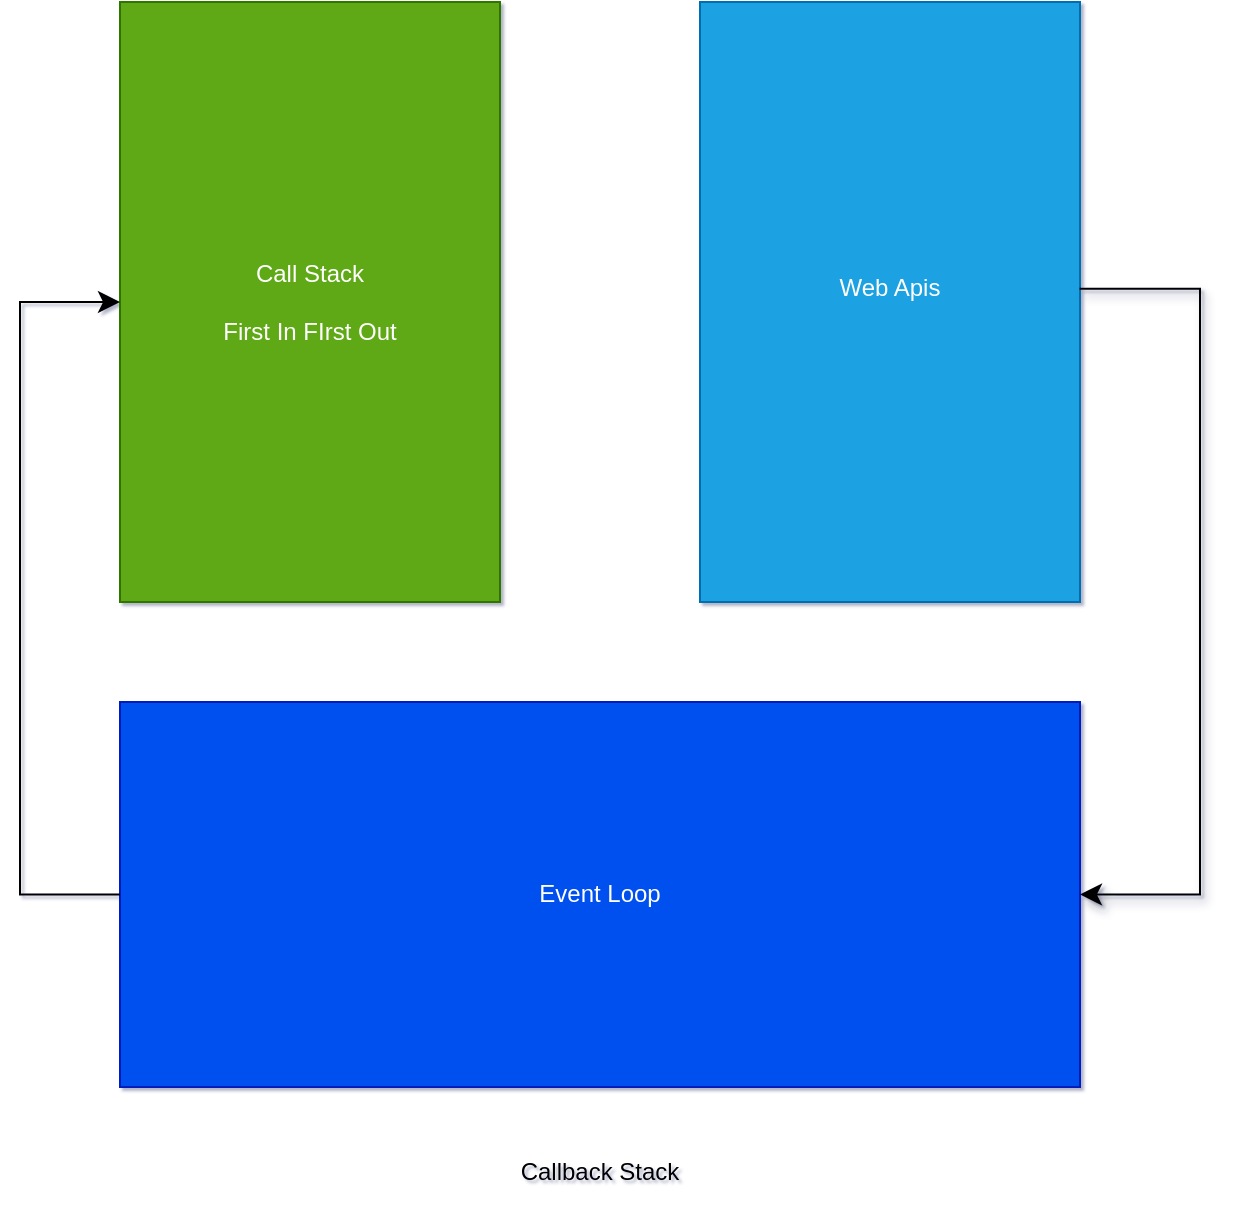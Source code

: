 <mxfile>
    <diagram id="p9zKkfGE_6ektBxhe54l" name="Page-1">
        <mxGraphModel dx="766" dy="608" grid="1" gridSize="10" guides="1" tooltips="1" connect="1" arrows="1" fold="1" page="1" pageScale="1" pageWidth="850" pageHeight="1100" background="none" math="0" shadow="1">
            <root>
                <mxCell id="0"/>
                <mxCell id="1" parent="0"/>
                <mxCell id="2" value="Call Stack&lt;br&gt;&lt;br&gt;First In FIrst Out" style="rounded=0;whiteSpace=wrap;html=1;fillColor=#60a917;fontColor=#ffffff;strokeColor=#2D7600;" vertex="1" parent="1">
                    <mxGeometry x="110" y="110" width="190" height="300" as="geometry"/>
                </mxCell>
                <mxCell id="3" value="Web Apis&lt;br&gt;&lt;br&gt;" style="rounded=0;whiteSpace=wrap;html=1;fillColor=#1ba1e2;fontColor=#ffffff;strokeColor=#006EAF;" vertex="1" parent="1">
                    <mxGeometry x="400" y="110" width="190" height="300" as="geometry"/>
                </mxCell>
                <mxCell id="4" value="Event Loop" style="rounded=0;whiteSpace=wrap;html=1;rotation=0;fillColor=#0050ef;fontColor=#ffffff;strokeColor=#001DBC;" vertex="1" parent="1">
                    <mxGeometry x="110" y="460" width="480" height="192.5" as="geometry"/>
                </mxCell>
                <mxCell id="14" value="" style="edgeStyle=elbowEdgeStyle;elbow=horizontal;endArrow=classic;html=1;curved=0;rounded=0;endSize=8;startSize=8;exitX=0;exitY=0.5;exitDx=0;exitDy=0;" edge="1" parent="1" source="4">
                    <mxGeometry width="50" height="50" relative="1" as="geometry">
                        <mxPoint x="350" y="430" as="sourcePoint"/>
                        <mxPoint x="110" y="260" as="targetPoint"/>
                        <Array as="points">
                            <mxPoint x="60" y="430"/>
                        </Array>
                    </mxGeometry>
                </mxCell>
                <mxCell id="16" value="" style="edgeStyle=elbowEdgeStyle;elbow=horizontal;endArrow=classic;html=1;curved=0;rounded=0;endSize=8;startSize=8;exitX=0.999;exitY=0.478;exitDx=0;exitDy=0;entryX=1;entryY=0.5;entryDx=0;entryDy=0;exitPerimeter=0;shadow=1;jumpStyle=none;" edge="1" parent="1" source="3" target="4">
                    <mxGeometry width="50" height="50" relative="1" as="geometry">
                        <mxPoint x="590" y="550.25" as="sourcePoint"/>
                        <mxPoint x="590" y="254" as="targetPoint"/>
                        <Array as="points">
                            <mxPoint x="650" y="390"/>
                        </Array>
                    </mxGeometry>
                </mxCell>
                <mxCell id="17" value="Callback Stack" style="text;html=1;strokeColor=none;fillColor=none;align=center;verticalAlign=middle;whiteSpace=wrap;rounded=0;" vertex="1" parent="1">
                    <mxGeometry x="295" y="680" width="110" height="30" as="geometry"/>
                </mxCell>
            </root>
        </mxGraphModel>
    </diagram>
</mxfile>